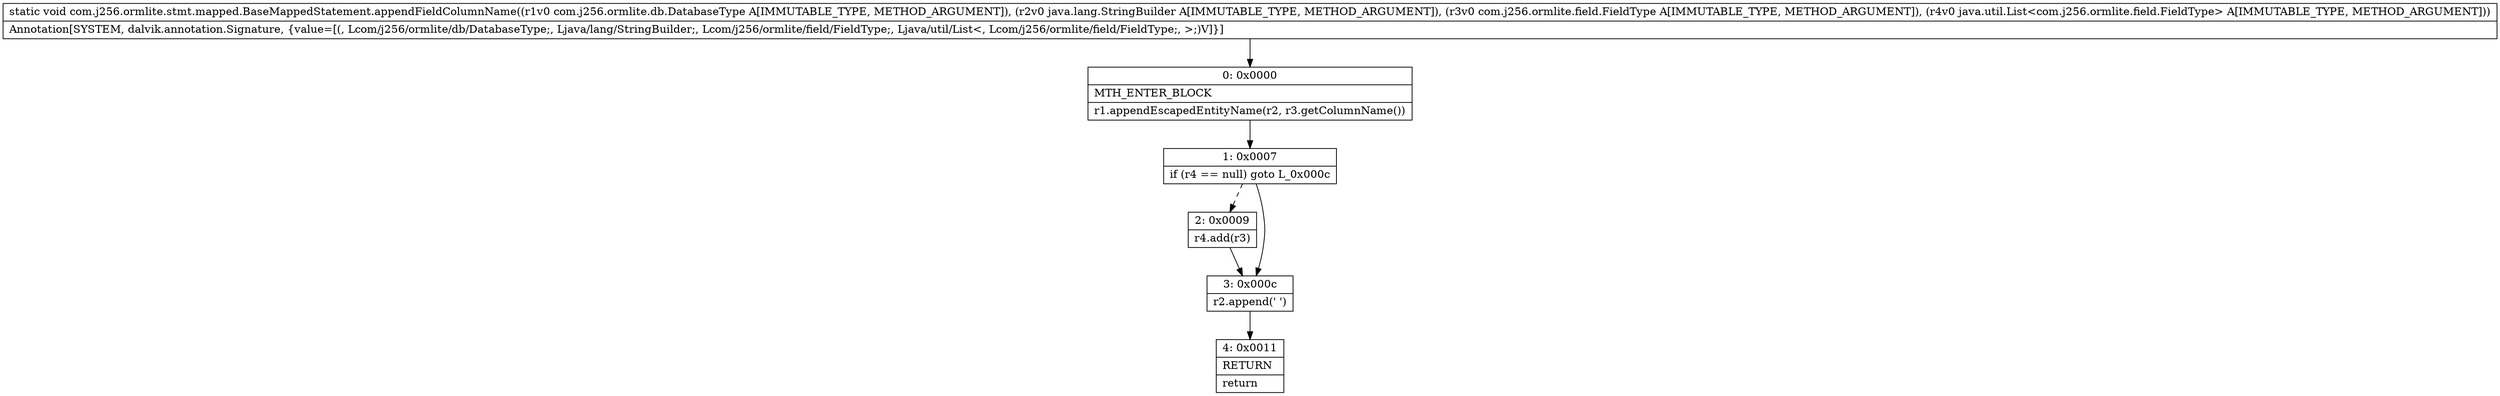 digraph "CFG forcom.j256.ormlite.stmt.mapped.BaseMappedStatement.appendFieldColumnName(Lcom\/j256\/ormlite\/db\/DatabaseType;Ljava\/lang\/StringBuilder;Lcom\/j256\/ormlite\/field\/FieldType;Ljava\/util\/List;)V" {
Node_0 [shape=record,label="{0\:\ 0x0000|MTH_ENTER_BLOCK\l|r1.appendEscapedEntityName(r2, r3.getColumnName())\l}"];
Node_1 [shape=record,label="{1\:\ 0x0007|if (r4 == null) goto L_0x000c\l}"];
Node_2 [shape=record,label="{2\:\ 0x0009|r4.add(r3)\l}"];
Node_3 [shape=record,label="{3\:\ 0x000c|r2.append(' ')\l}"];
Node_4 [shape=record,label="{4\:\ 0x0011|RETURN\l|return\l}"];
MethodNode[shape=record,label="{static void com.j256.ormlite.stmt.mapped.BaseMappedStatement.appendFieldColumnName((r1v0 com.j256.ormlite.db.DatabaseType A[IMMUTABLE_TYPE, METHOD_ARGUMENT]), (r2v0 java.lang.StringBuilder A[IMMUTABLE_TYPE, METHOD_ARGUMENT]), (r3v0 com.j256.ormlite.field.FieldType A[IMMUTABLE_TYPE, METHOD_ARGUMENT]), (r4v0 java.util.List\<com.j256.ormlite.field.FieldType\> A[IMMUTABLE_TYPE, METHOD_ARGUMENT]))  | Annotation[SYSTEM, dalvik.annotation.Signature, \{value=[(, Lcom\/j256\/ormlite\/db\/DatabaseType;, Ljava\/lang\/StringBuilder;, Lcom\/j256\/ormlite\/field\/FieldType;, Ljava\/util\/List\<, Lcom\/j256\/ormlite\/field\/FieldType;, \>;)V]\}]\l}"];
MethodNode -> Node_0;
Node_0 -> Node_1;
Node_1 -> Node_2[style=dashed];
Node_1 -> Node_3;
Node_2 -> Node_3;
Node_3 -> Node_4;
}

